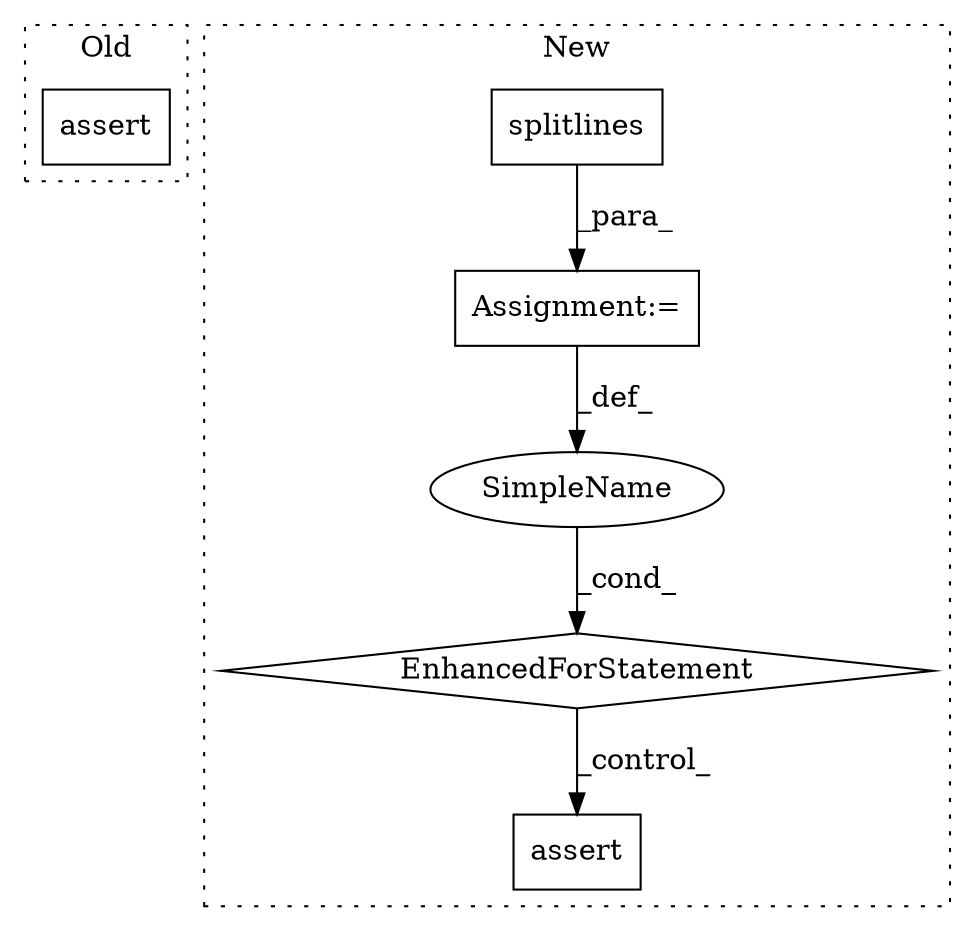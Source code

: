 digraph G {
subgraph cluster0 {
1 [label="assert" a="32" s="6582,6610" l="13,1" shape="box"];
label = "Old";
style="dotted";
}
subgraph cluster1 {
2 [label="splitlines" a="32" s="6690" l="12" shape="box"];
3 [label="Assignment:=" a="7" s="6607,6702" l="53,2" shape="box"];
4 [label="EnhancedForStatement" a="70" s="6607,6702" l="53,2" shape="diamond"];
5 [label="SimpleName" a="42" s="6667" l="4" shape="ellipse"];
6 [label="assert" a="32" s="6717,6745" l="13,1" shape="box"];
label = "New";
style="dotted";
}
2 -> 3 [label="_para_"];
3 -> 5 [label="_def_"];
4 -> 6 [label="_control_"];
5 -> 4 [label="_cond_"];
}